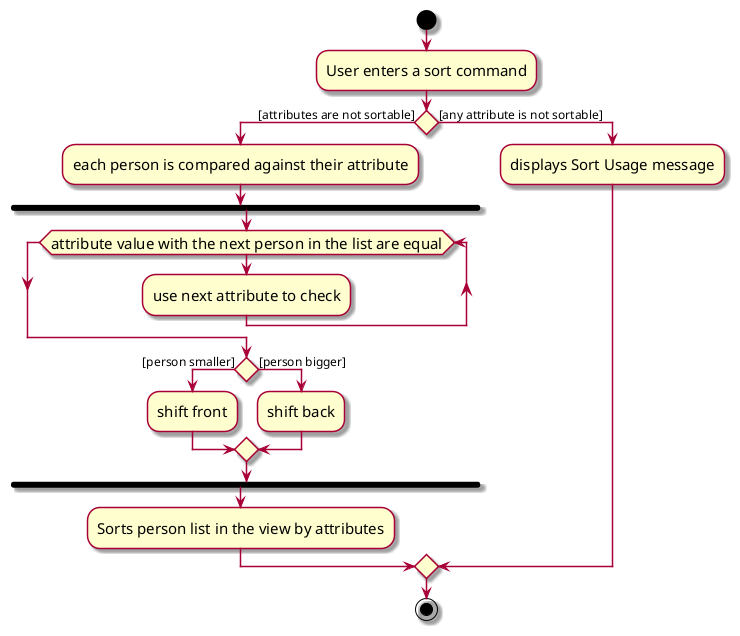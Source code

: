 @startuml
skin rose
skinparam ActivityFontSize 15
skinparam ArrowFontSize 12
start
:User enters a sort command;


if() then ([attributes are not sortable])
    :each person is compared against their attribute;
        fork
            while(attribute value with the next person in the list are equal)
                :use next attribute to check;
            endwhile
            if() then ([person smaller])
                :shift front;
            else([person bigger])
                :shift back;
            endif
        end fork
    :Sorts person list in the view by attributes;
else([any attribute is not sortable])
    :displays Sort Usage message;
endif
stop
@enduml


